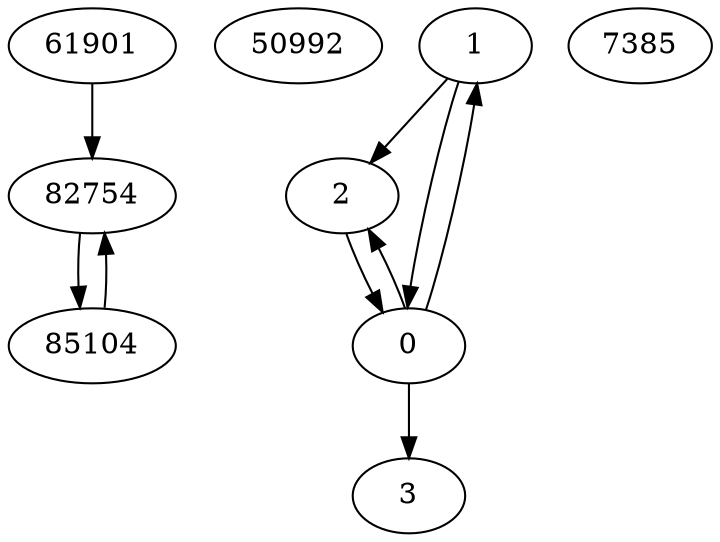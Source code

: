 strict digraph {
    "61901"
    "82754"
    "50992"
    "1"
    "2"
    "7385"
    "0"
    "85104"
    "3"
    "61901" -> "82754" [weight=1]
    "82754" -> "85104" [weight=1]
    "1" -> "2" [weight=1]
    "1" -> "0" [weight=1]
    "2" -> "0" [weight=1]
    "0" -> "1" [weight=1]
    "0" -> "2" [weight=1]
    "0" -> "3" [weight=1]
    "85104" -> "82754" [weight=1]
}
